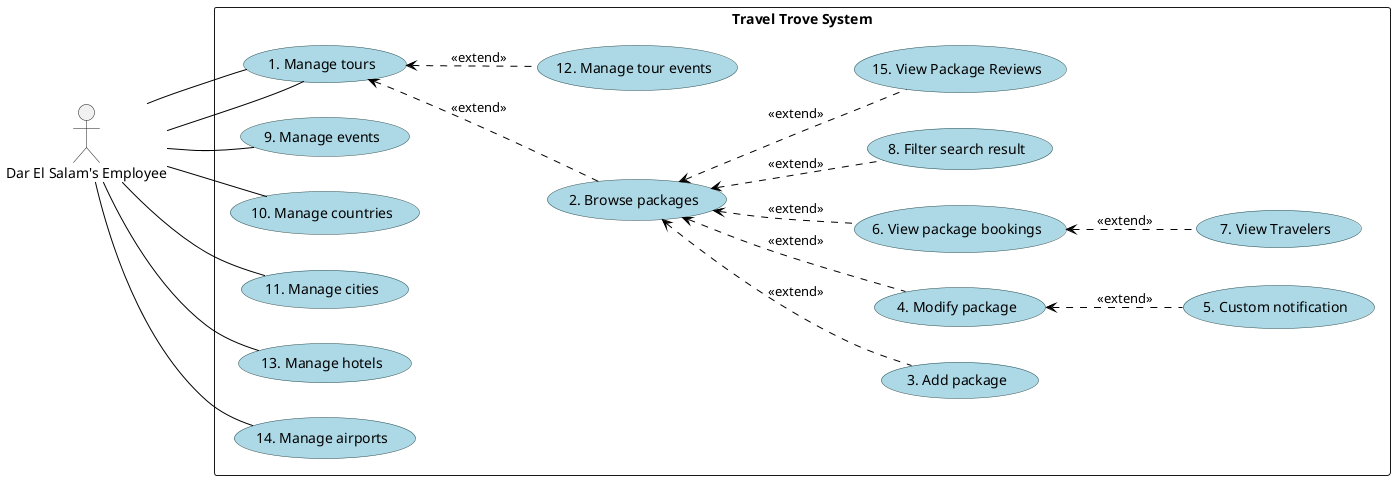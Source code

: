 @startuml
left to right direction

skinparam usecase {
    BackgroundColor lightblue
    BorderColor DarkSlateGray
    ArrowColor Black
}

actor "Dar El Salam's Employee" as Employee

rectangle "Travel Trove System" {

    usecase "1. Manage tours"
    usecase "2. Browse packages"
    usecase "3. Add package"
    usecase "4. Modify package"
    usecase "5. Custom notification"
    usecase "6. View package bookings"
    usecase "7. View Travelers"
    usecase "8. Filter search result"
    usecase "9. Manage events"
    usecase "10. Manage countries"
    usecase "11. Manage cities"
    usecase "12. Manage tour events"
    usecase "13. Manage hotels"
    usecase "14. Manage airports"
    usecase "15. View Package Reviews"
}

Employee -- "1. Manage tours"
Employee -- "9. Manage events"
Employee -- "1. Manage tours"
Employee -- "10. Manage countries"
Employee -- "11. Manage cities"
Employee -- "13. Manage hotels"
Employee -- "14. Manage airports"

"1. Manage tours" <.. "12. Manage tour events" : <<extend>>
"1. Manage tours" <.. "2. Browse packages" : <<extend>>
"2. Browse packages" <.. "8. Filter search result" : <<extend>>
"2. Browse packages" <.. "3. Add package" : <<extend>>
"2. Browse packages" <.. "4. Modify package" : <<extend>>
"2. Browse packages" <.. "6. View package bookings" : <<extend>>
"2. Browse packages" <.. "15. View Package Reviews" : <<extend>>
"4. Modify package" <.. "5. Custom notification" : <<extend>>
"6. View package bookings" <.. "7. View Travelers" : <<extend>>

@enduml